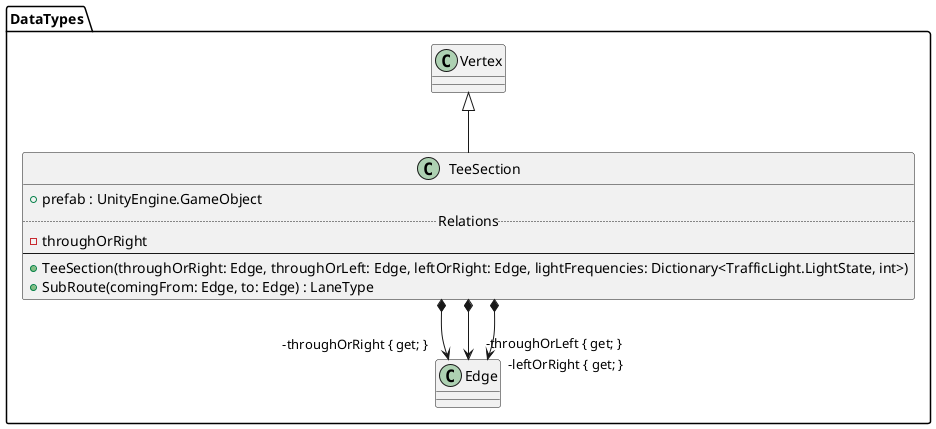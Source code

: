 @startuml TeeSection
!startsub teesection

DataTypes.Vertex <|-- DataTypes.TeeSection
class DataTypes.TeeSection {
    + prefab : UnityEngine.GameObject
    .. Relations ..
    - throughOrRight
    --
    + TeeSection(throughOrRight: Edge, throughOrLeft: Edge, leftOrRight: Edge, lightFrequencies: Dictionary<TrafficLight.LightState, int>)
    + SubRoute(comingFrom: Edge, to: Edge) : LaneType
}
DataTypes.TeeSection *--> "-throughOrRight { get; }" DataTypes.Edge
DataTypes.TeeSection *--> "-throughOrLeft { get; }" DataTypes.Edge
DataTypes.TeeSection *--> "-leftOrRight { get; }" DataTypes.Edge

!endsub
@enduml